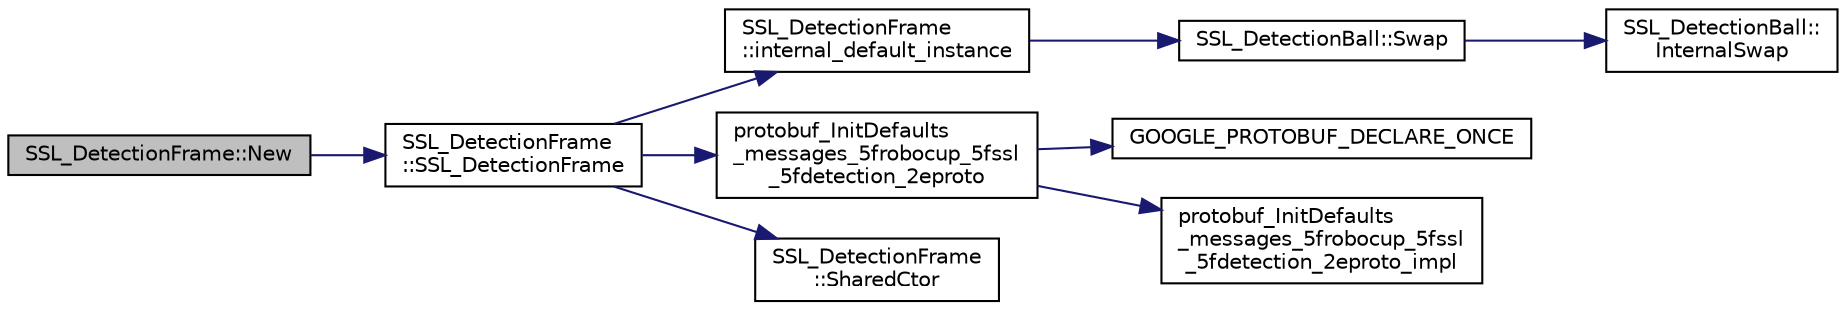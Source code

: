 digraph "SSL_DetectionFrame::New"
{
 // INTERACTIVE_SVG=YES
  edge [fontname="Helvetica",fontsize="10",labelfontname="Helvetica",labelfontsize="10"];
  node [fontname="Helvetica",fontsize="10",shape=record];
  rankdir="LR";
  Node1 [label="SSL_DetectionFrame::New",height=0.2,width=0.4,color="black", fillcolor="grey75", style="filled", fontcolor="black"];
  Node1 -> Node2 [color="midnightblue",fontsize="10",style="solid",fontname="Helvetica"];
  Node2 [label="SSL_DetectionFrame\l::SSL_DetectionFrame",height=0.2,width=0.4,color="black", fillcolor="white", style="filled",URL="$d3/dd1/class_s_s_l___detection_frame.html#a89ec0a2a1926140bf45b81969f65aa88"];
  Node2 -> Node3 [color="midnightblue",fontsize="10",style="solid",fontname="Helvetica"];
  Node3 [label="SSL_DetectionFrame\l::internal_default_instance",height=0.2,width=0.4,color="black", fillcolor="white", style="filled",URL="$d3/dd1/class_s_s_l___detection_frame.html#ad797433fe7d6ec9e8eb587b3162e8811"];
  Node3 -> Node4 [color="midnightblue",fontsize="10",style="solid",fontname="Helvetica"];
  Node4 [label="SSL_DetectionBall::Swap",height=0.2,width=0.4,color="black", fillcolor="white", style="filled",URL="$da/d53/class_s_s_l___detection_ball.html#a381f7671916a343facc4e42d27ca197b"];
  Node4 -> Node5 [color="midnightblue",fontsize="10",style="solid",fontname="Helvetica"];
  Node5 [label="SSL_DetectionBall::\lInternalSwap",height=0.2,width=0.4,color="black", fillcolor="white", style="filled",URL="$da/d53/class_s_s_l___detection_ball.html#aa06f05deb8cce7d062877bdbb7aa19be"];
  Node2 -> Node6 [color="midnightblue",fontsize="10",style="solid",fontname="Helvetica"];
  Node6 [label="protobuf_InitDefaults\l_messages_5frobocup_5fssl\l_5fdetection_2eproto",height=0.2,width=0.4,color="black", fillcolor="white", style="filled",URL="$df/d04/grsim__comm_2include_2proto_2messages__robocup__ssl__detection_8pb_8cc.html#a425d1f6fcc173f26d39e6722d666fded"];
  Node6 -> Node7 [color="midnightblue",fontsize="10",style="solid",fontname="Helvetica"];
  Node7 [label="GOOGLE_PROTOBUF_DECLARE_ONCE",height=0.2,width=0.4,color="black", fillcolor="white", style="filled",URL="$df/d04/grsim__comm_2include_2proto_2messages__robocup__ssl__detection_8pb_8cc.html#a5d167962f0e8007dae5d2c3ecf88a1ec"];
  Node6 -> Node8 [color="midnightblue",fontsize="10",style="solid",fontname="Helvetica"];
  Node8 [label="protobuf_InitDefaults\l_messages_5frobocup_5fssl\l_5fdetection_2eproto_impl",height=0.2,width=0.4,color="black", fillcolor="white", style="filled",URL="$df/d04/grsim__comm_2include_2proto_2messages__robocup__ssl__detection_8pb_8cc.html#a9c0a09515acf87179f94c434816cacd2"];
  Node2 -> Node9 [color="midnightblue",fontsize="10",style="solid",fontname="Helvetica"];
  Node9 [label="SSL_DetectionFrame\l::SharedCtor",height=0.2,width=0.4,color="black", fillcolor="white", style="filled",URL="$d3/dd1/class_s_s_l___detection_frame.html#a56d8e9e1431c2983f7f10ba53e26683b"];
}
